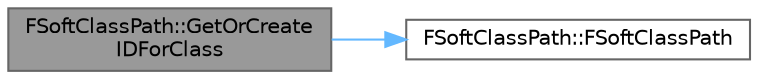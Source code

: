 digraph "FSoftClassPath::GetOrCreateIDForClass"
{
 // INTERACTIVE_SVG=YES
 // LATEX_PDF_SIZE
  bgcolor="transparent";
  edge [fontname=Helvetica,fontsize=10,labelfontname=Helvetica,labelfontsize=10];
  node [fontname=Helvetica,fontsize=10,shape=box,height=0.2,width=0.4];
  rankdir="LR";
  Node1 [id="Node000001",label="FSoftClassPath::GetOrCreate\lIDForClass",height=0.2,width=0.4,color="gray40", fillcolor="grey60", style="filled", fontcolor="black",tooltip=" "];
  Node1 -> Node2 [id="edge1_Node000001_Node000002",color="steelblue1",style="solid",tooltip=" "];
  Node2 [id="Node000002",label="FSoftClassPath::FSoftClassPath",height=0.2,width=0.4,color="grey40", fillcolor="white", style="filled",URL="$df/d8b/structFSoftClassPath.html#a101f7b88ae8f937a507cf20c7009cca8",tooltip=" "];
}
